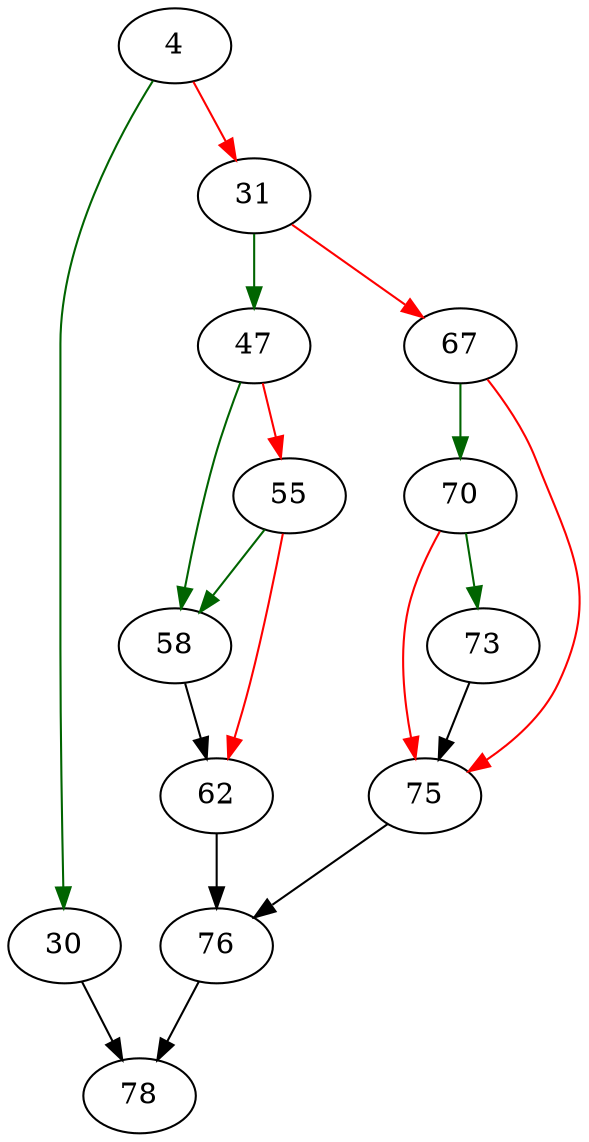 strict digraph "sqlite3AuthReadCol" {
	// Node definitions.
	4 [entry=true];
	30;
	31;
	78;
	47;
	67;
	58;
	55;
	62;
	76;
	70;
	75;
	73;

	// Edge definitions.
	4 -> 30 [
		color=darkgreen
		cond=true
	];
	4 -> 31 [
		color=red
		cond=false
	];
	30 -> 78;
	31 -> 47 [
		color=darkgreen
		cond=true
	];
	31 -> 67 [
		color=red
		cond=false
	];
	47 -> 58 [
		color=darkgreen
		cond=true
	];
	47 -> 55 [
		color=red
		cond=false
	];
	67 -> 70 [
		color=darkgreen
		cond=true
	];
	67 -> 75 [
		color=red
		cond=false
	];
	58 -> 62;
	55 -> 58 [
		color=darkgreen
		cond=true
	];
	55 -> 62 [
		color=red
		cond=false
	];
	62 -> 76;
	76 -> 78;
	70 -> 75 [
		color=red
		cond=false
	];
	70 -> 73 [
		color=darkgreen
		cond=true
	];
	75 -> 76;
	73 -> 75;
}